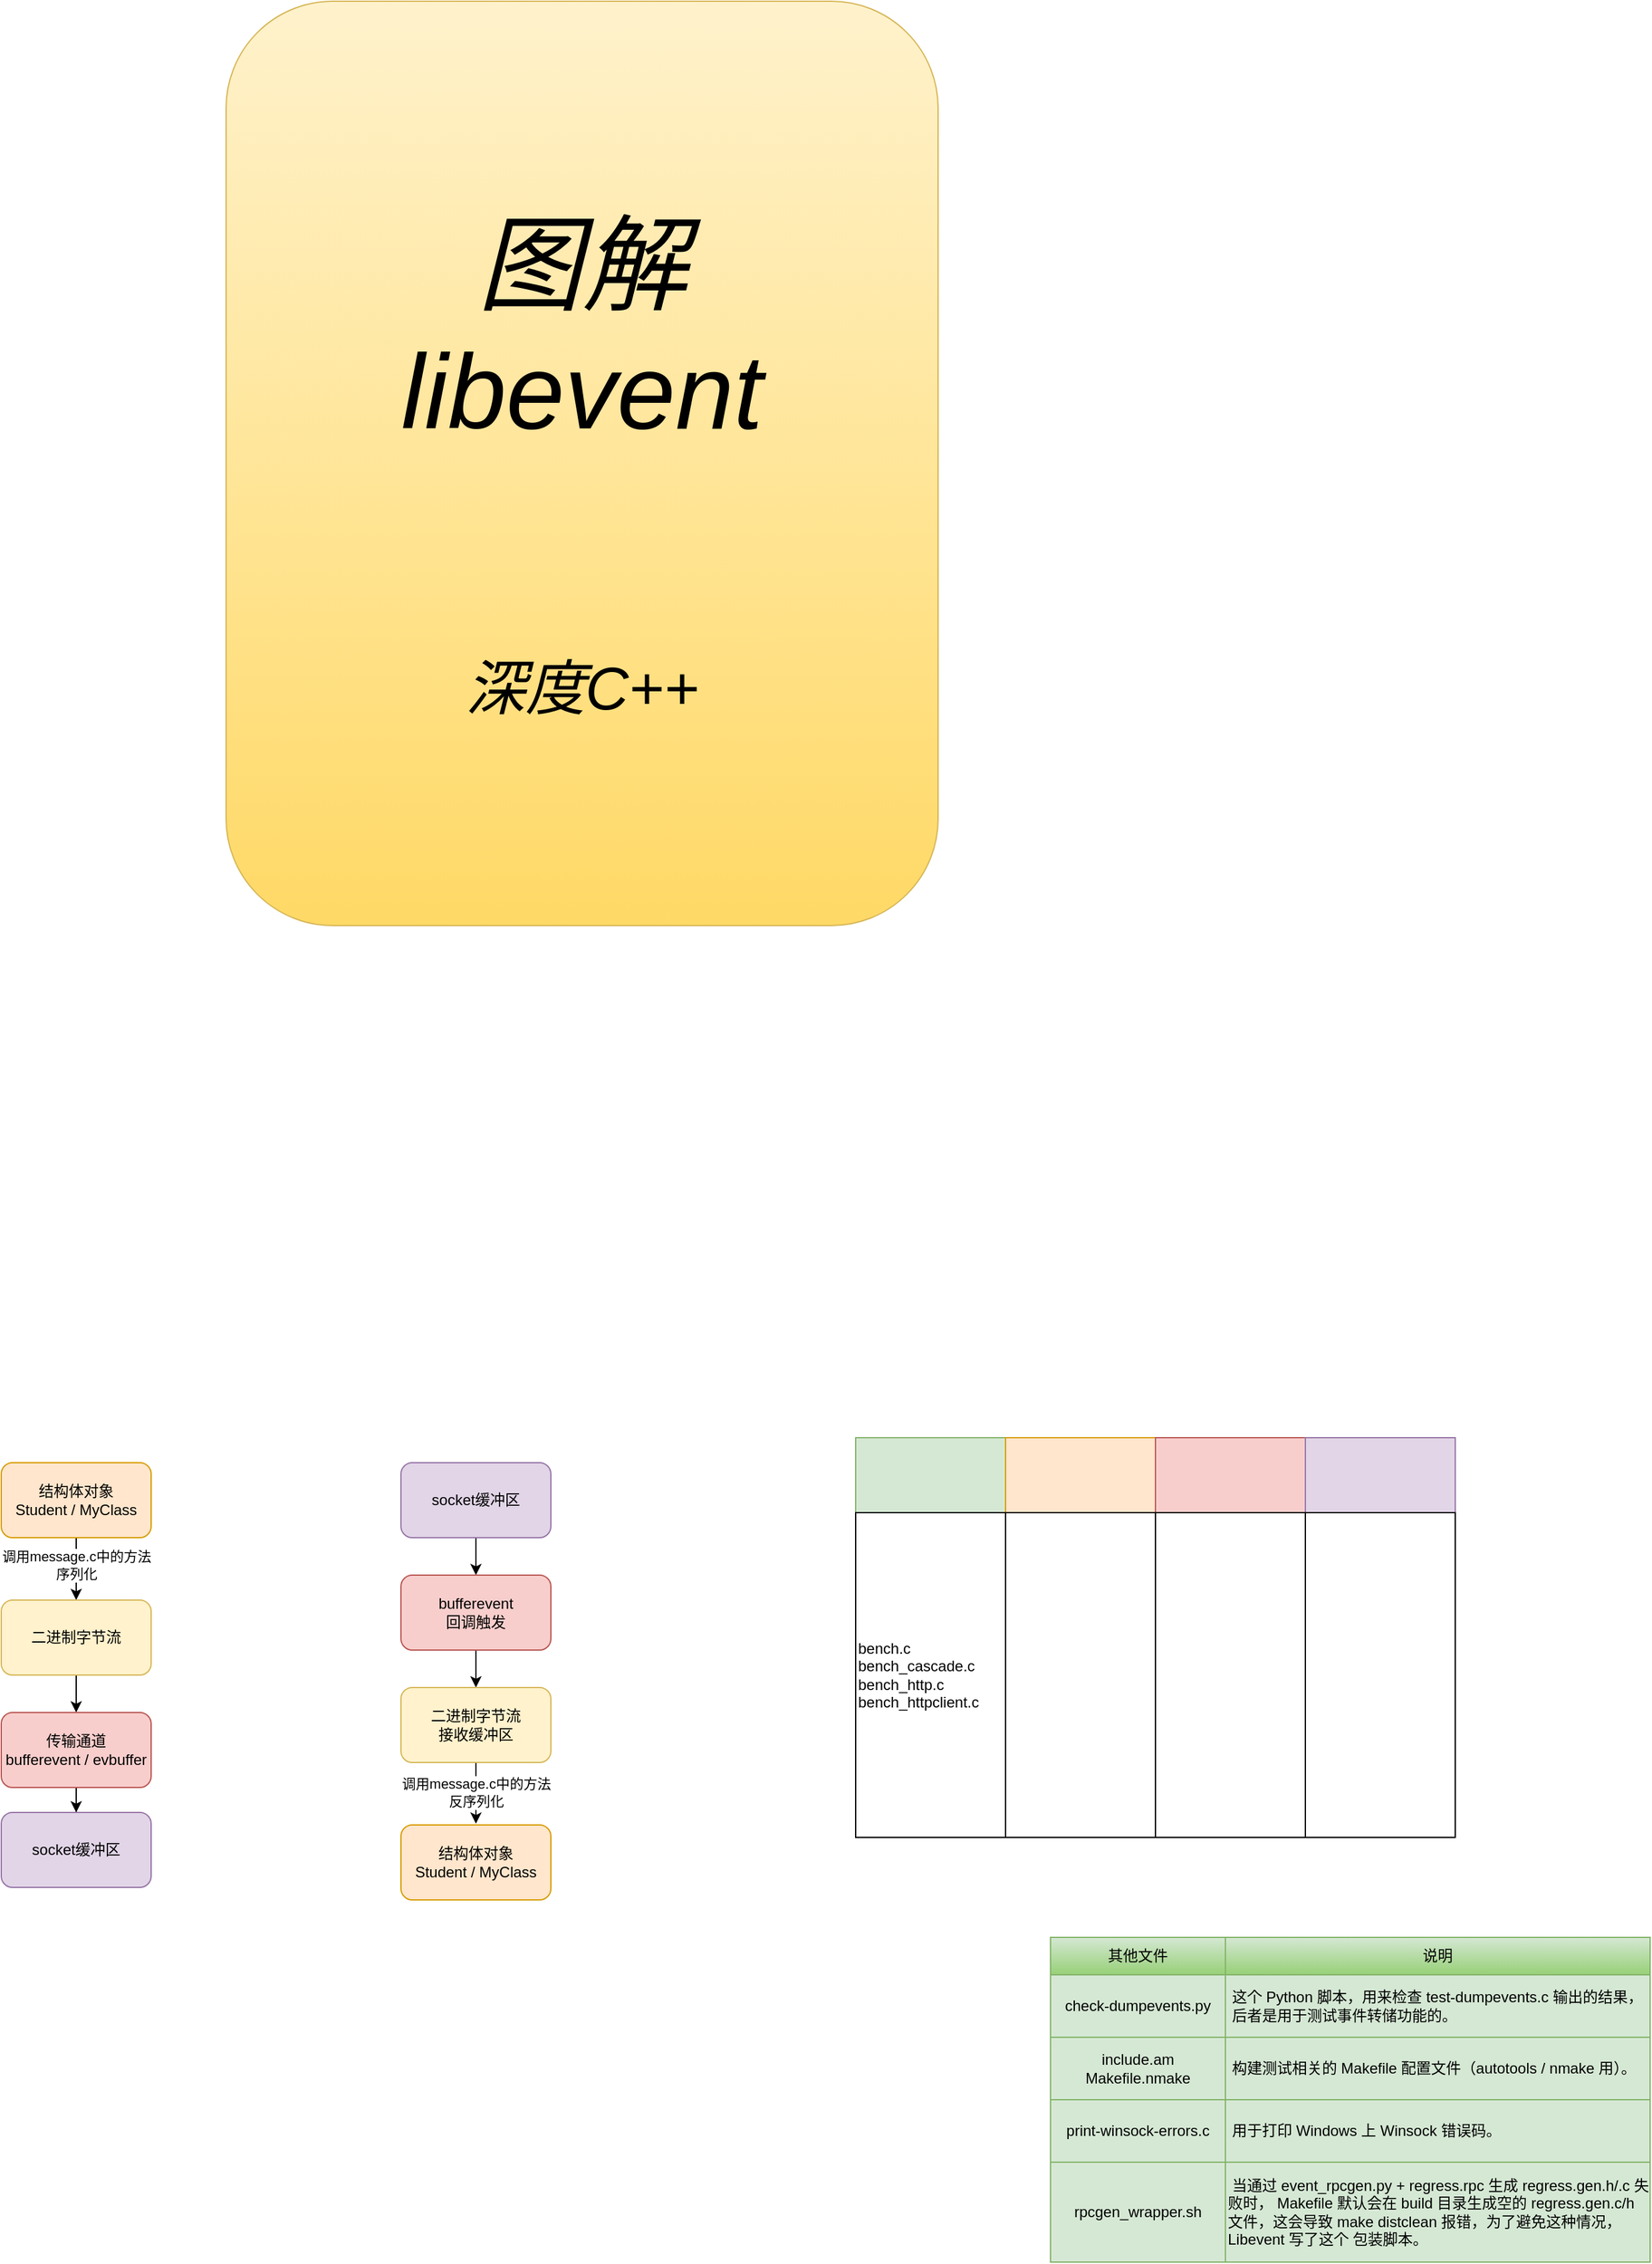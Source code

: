 <mxfile version="28.1.0">
  <diagram name="第 1 页" id="bHeD-zbfW_tD5q5CruoQ">
    <mxGraphModel dx="524" dy="2018" grid="1" gridSize="10" guides="1" tooltips="1" connect="1" arrows="1" fold="1" page="1" pageScale="1" pageWidth="827" pageHeight="1169" math="0" shadow="0">
      <root>
        <mxCell id="0" />
        <mxCell id="1" parent="0" />
        <mxCell id="lm4zTS06JlCJqqm8C1mE-1" value="" style="edgeStyle=orthogonalEdgeStyle;rounded=0;orthogonalLoop=1;jettySize=auto;html=1;entryX=0.5;entryY=0;entryDx=0;entryDy=0;" parent="1" source="lm4zTS06JlCJqqm8C1mE-3" target="lm4zTS06JlCJqqm8C1mE-5" edge="1">
          <mxGeometry relative="1" as="geometry" />
        </mxCell>
        <mxCell id="lm4zTS06JlCJqqm8C1mE-2" value="调用message.c中的方法&lt;div&gt;序列化&lt;/div&gt;" style="edgeLabel;html=1;align=center;verticalAlign=middle;resizable=0;points=[];" parent="lm4zTS06JlCJqqm8C1mE-1" vertex="1" connectable="0">
          <mxGeometry x="-0.242" relative="1" as="geometry">
            <mxPoint y="3" as="offset" />
          </mxGeometry>
        </mxCell>
        <mxCell id="lm4zTS06JlCJqqm8C1mE-3" value="结构体对象&lt;div&gt;Student / MyClass&lt;/div&gt;" style="rounded=1;whiteSpace=wrap;html=1;fillColor=#ffe6cc;strokeColor=#d79b00;" parent="1" vertex="1">
          <mxGeometry x="970" y="410" width="120" height="60" as="geometry" />
        </mxCell>
        <mxCell id="lm4zTS06JlCJqqm8C1mE-4" value="" style="edgeStyle=orthogonalEdgeStyle;rounded=0;orthogonalLoop=1;jettySize=auto;html=1;entryX=0.5;entryY=0;entryDx=0;entryDy=0;" parent="1" source="lm4zTS06JlCJqqm8C1mE-5" target="lm4zTS06JlCJqqm8C1mE-7" edge="1">
          <mxGeometry relative="1" as="geometry" />
        </mxCell>
        <mxCell id="lm4zTS06JlCJqqm8C1mE-5" value="二进制字节流" style="rounded=1;whiteSpace=wrap;html=1;fillColor=#fff2cc;strokeColor=#d6b656;" parent="1" vertex="1">
          <mxGeometry x="970" y="520" width="120" height="60" as="geometry" />
        </mxCell>
        <mxCell id="lm4zTS06JlCJqqm8C1mE-6" value="" style="edgeStyle=orthogonalEdgeStyle;rounded=0;orthogonalLoop=1;jettySize=auto;html=1;" parent="1" source="lm4zTS06JlCJqqm8C1mE-7" target="lm4zTS06JlCJqqm8C1mE-8" edge="1">
          <mxGeometry relative="1" as="geometry" />
        </mxCell>
        <mxCell id="lm4zTS06JlCJqqm8C1mE-7" value="传输通道&lt;div&gt;bufferevent / evbuffer&lt;/div&gt;" style="rounded=1;whiteSpace=wrap;html=1;fillColor=#f8cecc;strokeColor=#b85450;" parent="1" vertex="1">
          <mxGeometry x="970" y="610" width="120" height="60" as="geometry" />
        </mxCell>
        <mxCell id="lm4zTS06JlCJqqm8C1mE-8" value="socket缓冲区" style="rounded=1;whiteSpace=wrap;html=1;fillColor=#e1d5e7;strokeColor=#9673a6;" parent="1" vertex="1">
          <mxGeometry x="970" y="690" width="120" height="60" as="geometry" />
        </mxCell>
        <mxCell id="lm4zTS06JlCJqqm8C1mE-9" value="" style="edgeStyle=orthogonalEdgeStyle;rounded=0;orthogonalLoop=1;jettySize=auto;html=1;" parent="1" source="lm4zTS06JlCJqqm8C1mE-10" target="lm4zTS06JlCJqqm8C1mE-12" edge="1">
          <mxGeometry relative="1" as="geometry" />
        </mxCell>
        <mxCell id="lm4zTS06JlCJqqm8C1mE-10" value="socket缓冲区" style="rounded=1;whiteSpace=wrap;html=1;fillColor=#e1d5e7;strokeColor=#9673a6;" parent="1" vertex="1">
          <mxGeometry x="1290" y="410" width="120" height="60" as="geometry" />
        </mxCell>
        <mxCell id="lm4zTS06JlCJqqm8C1mE-11" value="" style="edgeStyle=orthogonalEdgeStyle;rounded=0;orthogonalLoop=1;jettySize=auto;html=1;" parent="1" source="lm4zTS06JlCJqqm8C1mE-12" target="lm4zTS06JlCJqqm8C1mE-14" edge="1">
          <mxGeometry relative="1" as="geometry" />
        </mxCell>
        <mxCell id="lm4zTS06JlCJqqm8C1mE-12" value="&lt;div&gt;bufferevent&lt;/div&gt;&lt;div&gt;回调触发&lt;/div&gt;" style="rounded=1;whiteSpace=wrap;html=1;fillColor=#f8cecc;strokeColor=#b85450;" parent="1" vertex="1">
          <mxGeometry x="1290" y="500" width="120" height="60" as="geometry" />
        </mxCell>
        <mxCell id="lm4zTS06JlCJqqm8C1mE-13" value="调用message.c中的方法&lt;div&gt;反&lt;span style=&quot;background-color: light-dark(#ffffff, var(--ge-dark-color, #121212)); color: light-dark(rgb(0, 0, 0), rgb(255, 255, 255));&quot;&gt;序列化&lt;/span&gt;&lt;/div&gt;" style="edgeStyle=orthogonalEdgeStyle;rounded=0;orthogonalLoop=1;jettySize=auto;html=1;" parent="1" edge="1">
          <mxGeometry relative="1" as="geometry">
            <mxPoint x="1350" y="649.0" as="sourcePoint" />
            <mxPoint x="1350" y="699" as="targetPoint" />
          </mxGeometry>
        </mxCell>
        <mxCell id="lm4zTS06JlCJqqm8C1mE-14" value="二进制字节流&lt;div&gt;接收缓冲区&lt;/div&gt;" style="rounded=1;whiteSpace=wrap;html=1;fillColor=#fff2cc;strokeColor=#d6b656;" parent="1" vertex="1">
          <mxGeometry x="1290" y="590" width="120" height="60" as="geometry" />
        </mxCell>
        <mxCell id="lm4zTS06JlCJqqm8C1mE-15" value="结构体对象&lt;div&gt;Student / MyClass&lt;/div&gt;" style="rounded=1;whiteSpace=wrap;html=1;fillColor=#ffe6cc;strokeColor=#d79b00;" parent="1" vertex="1">
          <mxGeometry x="1290" y="700" width="120" height="60" as="geometry" />
        </mxCell>
        <mxCell id="4ESzDmlQAR68TbJbTXDd-2" value="" style="rounded=0;whiteSpace=wrap;html=1;fillColor=#d5e8d4;strokeColor=#82b366;" vertex="1" parent="1">
          <mxGeometry x="1654" y="390" width="120" height="60" as="geometry" />
        </mxCell>
        <mxCell id="4ESzDmlQAR68TbJbTXDd-3" value="" style="rounded=0;whiteSpace=wrap;html=1;fillColor=#ffe6cc;strokeColor=#d79b00;" vertex="1" parent="1">
          <mxGeometry x="1774" y="390" width="120" height="60" as="geometry" />
        </mxCell>
        <mxCell id="4ESzDmlQAR68TbJbTXDd-4" value="" style="rounded=0;whiteSpace=wrap;html=1;fillColor=#f8cecc;strokeColor=#b85450;" vertex="1" parent="1">
          <mxGeometry x="1894" y="390" width="120" height="60" as="geometry" />
        </mxCell>
        <mxCell id="4ESzDmlQAR68TbJbTXDd-5" value="" style="rounded=0;whiteSpace=wrap;html=1;fillColor=#e1d5e7;strokeColor=#9673a6;" vertex="1" parent="1">
          <mxGeometry x="2014" y="390" width="120" height="60" as="geometry" />
        </mxCell>
        <mxCell id="4ESzDmlQAR68TbJbTXDd-6" value="&lt;div&gt;bench.c&lt;/div&gt;&lt;div&gt;bench_cascade.c&lt;/div&gt;&lt;div&gt;bench_http.c&lt;/div&gt;&lt;div&gt;bench_httpclient.c&lt;/div&gt;" style="rounded=0;whiteSpace=wrap;html=1;align=left;" vertex="1" parent="1">
          <mxGeometry x="1654" y="450" width="120" height="260" as="geometry" />
        </mxCell>
        <mxCell id="4ESzDmlQAR68TbJbTXDd-7" value="" style="rounded=0;whiteSpace=wrap;html=1;align=left;" vertex="1" parent="1">
          <mxGeometry x="1774" y="450" width="120" height="260" as="geometry" />
        </mxCell>
        <mxCell id="4ESzDmlQAR68TbJbTXDd-8" value="" style="rounded=0;whiteSpace=wrap;html=1;align=left;" vertex="1" parent="1">
          <mxGeometry x="1894" y="450" width="120" height="260" as="geometry" />
        </mxCell>
        <mxCell id="4ESzDmlQAR68TbJbTXDd-9" value="" style="rounded=0;whiteSpace=wrap;html=1;align=left;" vertex="1" parent="1">
          <mxGeometry x="2014" y="450" width="120" height="260" as="geometry" />
        </mxCell>
        <mxCell id="4ESzDmlQAR68TbJbTXDd-14" value="check-dumpevents.py" style="rounded=0;whiteSpace=wrap;html=1;fillColor=#d5e8d4;strokeColor=#82b366;" vertex="1" parent="1">
          <mxGeometry x="1810" y="820" width="140" height="50" as="geometry" />
        </mxCell>
        <mxCell id="4ESzDmlQAR68TbJbTXDd-16" value="&lt;div&gt;include.am&lt;/div&gt;&lt;div&gt;Makefile.nmake&lt;/div&gt;" style="rounded=0;whiteSpace=wrap;html=1;fillColor=#d5e8d4;strokeColor=#82b366;" vertex="1" parent="1">
          <mxGeometry x="1810" y="870" width="140" height="50" as="geometry" />
        </mxCell>
        <mxCell id="4ESzDmlQAR68TbJbTXDd-17" value="print-winsock-errors.c" style="rounded=0;whiteSpace=wrap;html=1;fillColor=#d5e8d4;strokeColor=#82b366;" vertex="1" parent="1">
          <mxGeometry x="1810" y="920" width="140" height="50" as="geometry" />
        </mxCell>
        <mxCell id="4ESzDmlQAR68TbJbTXDd-18" value="rpcgen_wrapper.sh" style="rounded=0;whiteSpace=wrap;html=1;fillColor=#d5e8d4;strokeColor=#82b366;" vertex="1" parent="1">
          <mxGeometry x="1810" y="970" width="140" height="80" as="geometry" />
        </mxCell>
        <mxCell id="4ESzDmlQAR68TbJbTXDd-19" value="&amp;nbsp;这个 Python 脚本，用来检查 test-dumpevents.c 输出的结果，&amp;nbsp; &amp;nbsp;后者是用于测试事件转储功能的。" style="rounded=0;whiteSpace=wrap;html=1;align=left;fillColor=#d5e8d4;strokeColor=#82b366;" vertex="1" parent="1">
          <mxGeometry x="1950" y="820" width="340" height="50" as="geometry" />
        </mxCell>
        <mxCell id="4ESzDmlQAR68TbJbTXDd-20" value="&amp;nbsp;构建测试相关的 Makefile 配置文件（autotools / nmake 用）。" style="rounded=0;whiteSpace=wrap;html=1;align=left;fillColor=#d5e8d4;strokeColor=#82b366;" vertex="1" parent="1">
          <mxGeometry x="1950" y="870" width="340" height="50" as="geometry" />
        </mxCell>
        <mxCell id="4ESzDmlQAR68TbJbTXDd-21" value="&amp;nbsp;用于打印 Windows 上 Winsock 错误码。" style="rounded=0;whiteSpace=wrap;html=1;align=left;fillColor=#d5e8d4;strokeColor=#82b366;" vertex="1" parent="1">
          <mxGeometry x="1950" y="920" width="340" height="50" as="geometry" />
        </mxCell>
        <mxCell id="4ESzDmlQAR68TbJbTXDd-22" value="&amp;nbsp;当通过 event_rpcgen.py +&amp;nbsp;regress.rpc 生成&amp;nbsp;regress.gen.h/.c 失败时， Makefile 默认会在 build 目录生成空的 regress.gen.c/h 文件，这会导致 make distclean 报错，为了避免这种情况，Libevent 写了这个 包装脚本。" style="rounded=0;whiteSpace=wrap;html=1;align=left;fillColor=#d5e8d4;strokeColor=#82b366;" vertex="1" parent="1">
          <mxGeometry x="1950" y="970" width="340" height="80" as="geometry" />
        </mxCell>
        <mxCell id="4ESzDmlQAR68TbJbTXDd-23" value="其他文件" style="rounded=0;whiteSpace=wrap;html=1;fillColor=#d5e8d4;strokeColor=#82b366;gradientColor=#97d077;" vertex="1" parent="1">
          <mxGeometry x="1810" y="790" width="140" height="30" as="geometry" />
        </mxCell>
        <mxCell id="4ESzDmlQAR68TbJbTXDd-24" value="说明" style="rounded=0;whiteSpace=wrap;html=1;fillColor=#d5e8d4;strokeColor=#82b366;align=center;gradientColor=#97d077;" vertex="1" parent="1">
          <mxGeometry x="1950" y="790" width="340" height="30" as="geometry" />
        </mxCell>
        <mxCell id="4ESzDmlQAR68TbJbTXDd-25" value="&lt;font style=&quot;font-size: 84px;&quot;&gt;图解&lt;/font&gt;&lt;div&gt;&lt;font style=&quot;font-size: 84px;&quot;&gt;libevent&lt;/font&gt;&lt;/div&gt;&lt;div&gt;&lt;font style=&quot;font-size: 84px;&quot;&gt;&lt;br&gt;&lt;/font&gt;&lt;/div&gt;&lt;div&gt;&lt;br&gt;&lt;/div&gt;&lt;div&gt;&lt;font&gt;深度C++&lt;/font&gt;&lt;/div&gt;" style="rounded=1;whiteSpace=wrap;html=1;fillColor=#fff2cc;gradientColor=#ffd966;strokeColor=#d6b656;fontSize=48;fontStyle=2" vertex="1" parent="1">
          <mxGeometry x="1150" y="-760" width="570" height="740" as="geometry" />
        </mxCell>
      </root>
    </mxGraphModel>
  </diagram>
</mxfile>
